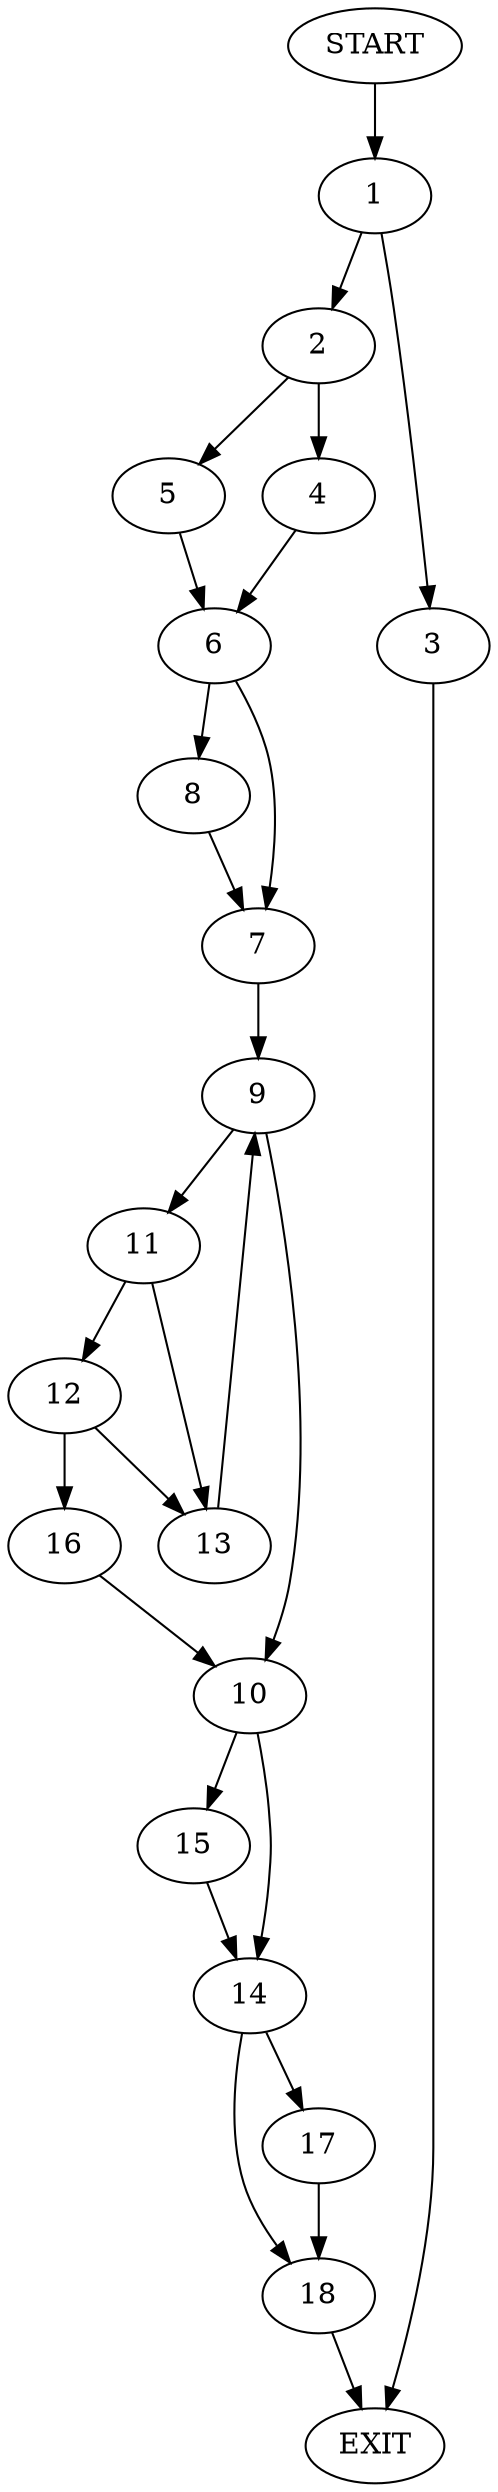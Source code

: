 digraph {
0 [label="START"]
19 [label="EXIT"]
0 -> 1
1 -> 2
1 -> 3
2 -> 4
2 -> 5
3 -> 19
5 -> 6
4 -> 6
6 -> 7
6 -> 8
7 -> 9
8 -> 7
9 -> 10
9 -> 11
11 -> 12
11 -> 13
10 -> 14
10 -> 15
13 -> 9
12 -> 16
12 -> 13
16 -> 10
14 -> 17
14 -> 18
15 -> 14
18 -> 19
17 -> 18
}
